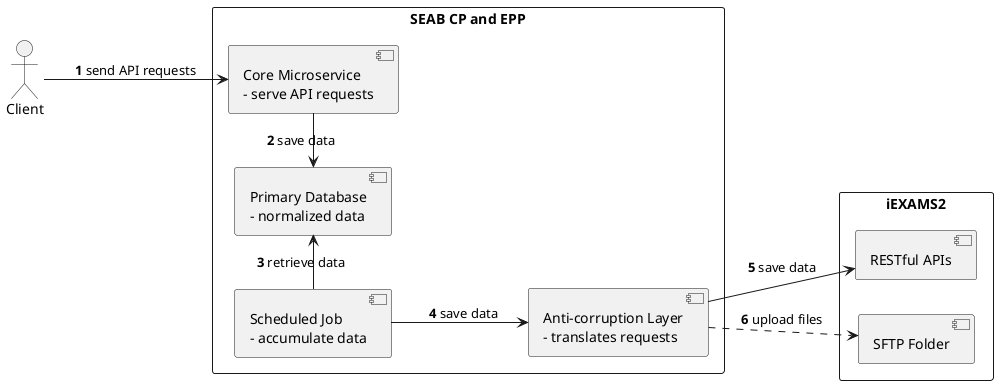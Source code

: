 @startuml
left to right direction
actor :Client: as Client
rectangle iEXAMS2 {
  component API [
    RESTful APIs
  ]
  component SFTP [
    SFTP Folder
  ]
}
rectangle "SEAB CP and EPP" {
  component Service [
    Core Microservice
    - serve API requests
  ]
  component Database [
    Primary Database
    - normalized data
  ]
  component Layer [
    Anti-corruption Layer
    - translates requests
  ]
  component Job [
    Scheduled Job
    - accumulate data
  ]
  Client -down-> Service: **1** send API requests
  Service -left-> Database: **2** save data
  Job -right-> Database: **3** retrieve data
  Job -down-> Layer: **4** save data
  Layer -down-> API: **5** save data
  Layer .down.> SFTP: **6** upload files
}
@enduml